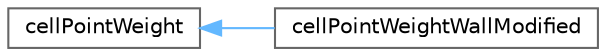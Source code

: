 digraph "Graphical Class Hierarchy"
{
 // LATEX_PDF_SIZE
  bgcolor="transparent";
  edge [fontname=Helvetica,fontsize=10,labelfontname=Helvetica,labelfontsize=10];
  node [fontname=Helvetica,fontsize=10,shape=box,height=0.2,width=0.4];
  rankdir="LR";
  Node0 [id="Node000000",label="cellPointWeight",height=0.2,width=0.4,color="grey40", fillcolor="white", style="filled",URL="$classFoam_1_1cellPointWeight.html",tooltip="Foam::cellPointWeight."];
  Node0 -> Node1 [id="edge4386_Node000000_Node000001",dir="back",color="steelblue1",style="solid",tooltip=" "];
  Node1 [id="Node000001",label="cellPointWeightWallModified",height=0.2,width=0.4,color="grey40", fillcolor="white", style="filled",URL="$classFoam_1_1cellPointWeightWallModified.html",tooltip="Foam::cellPointWeightWallModified."];
}
